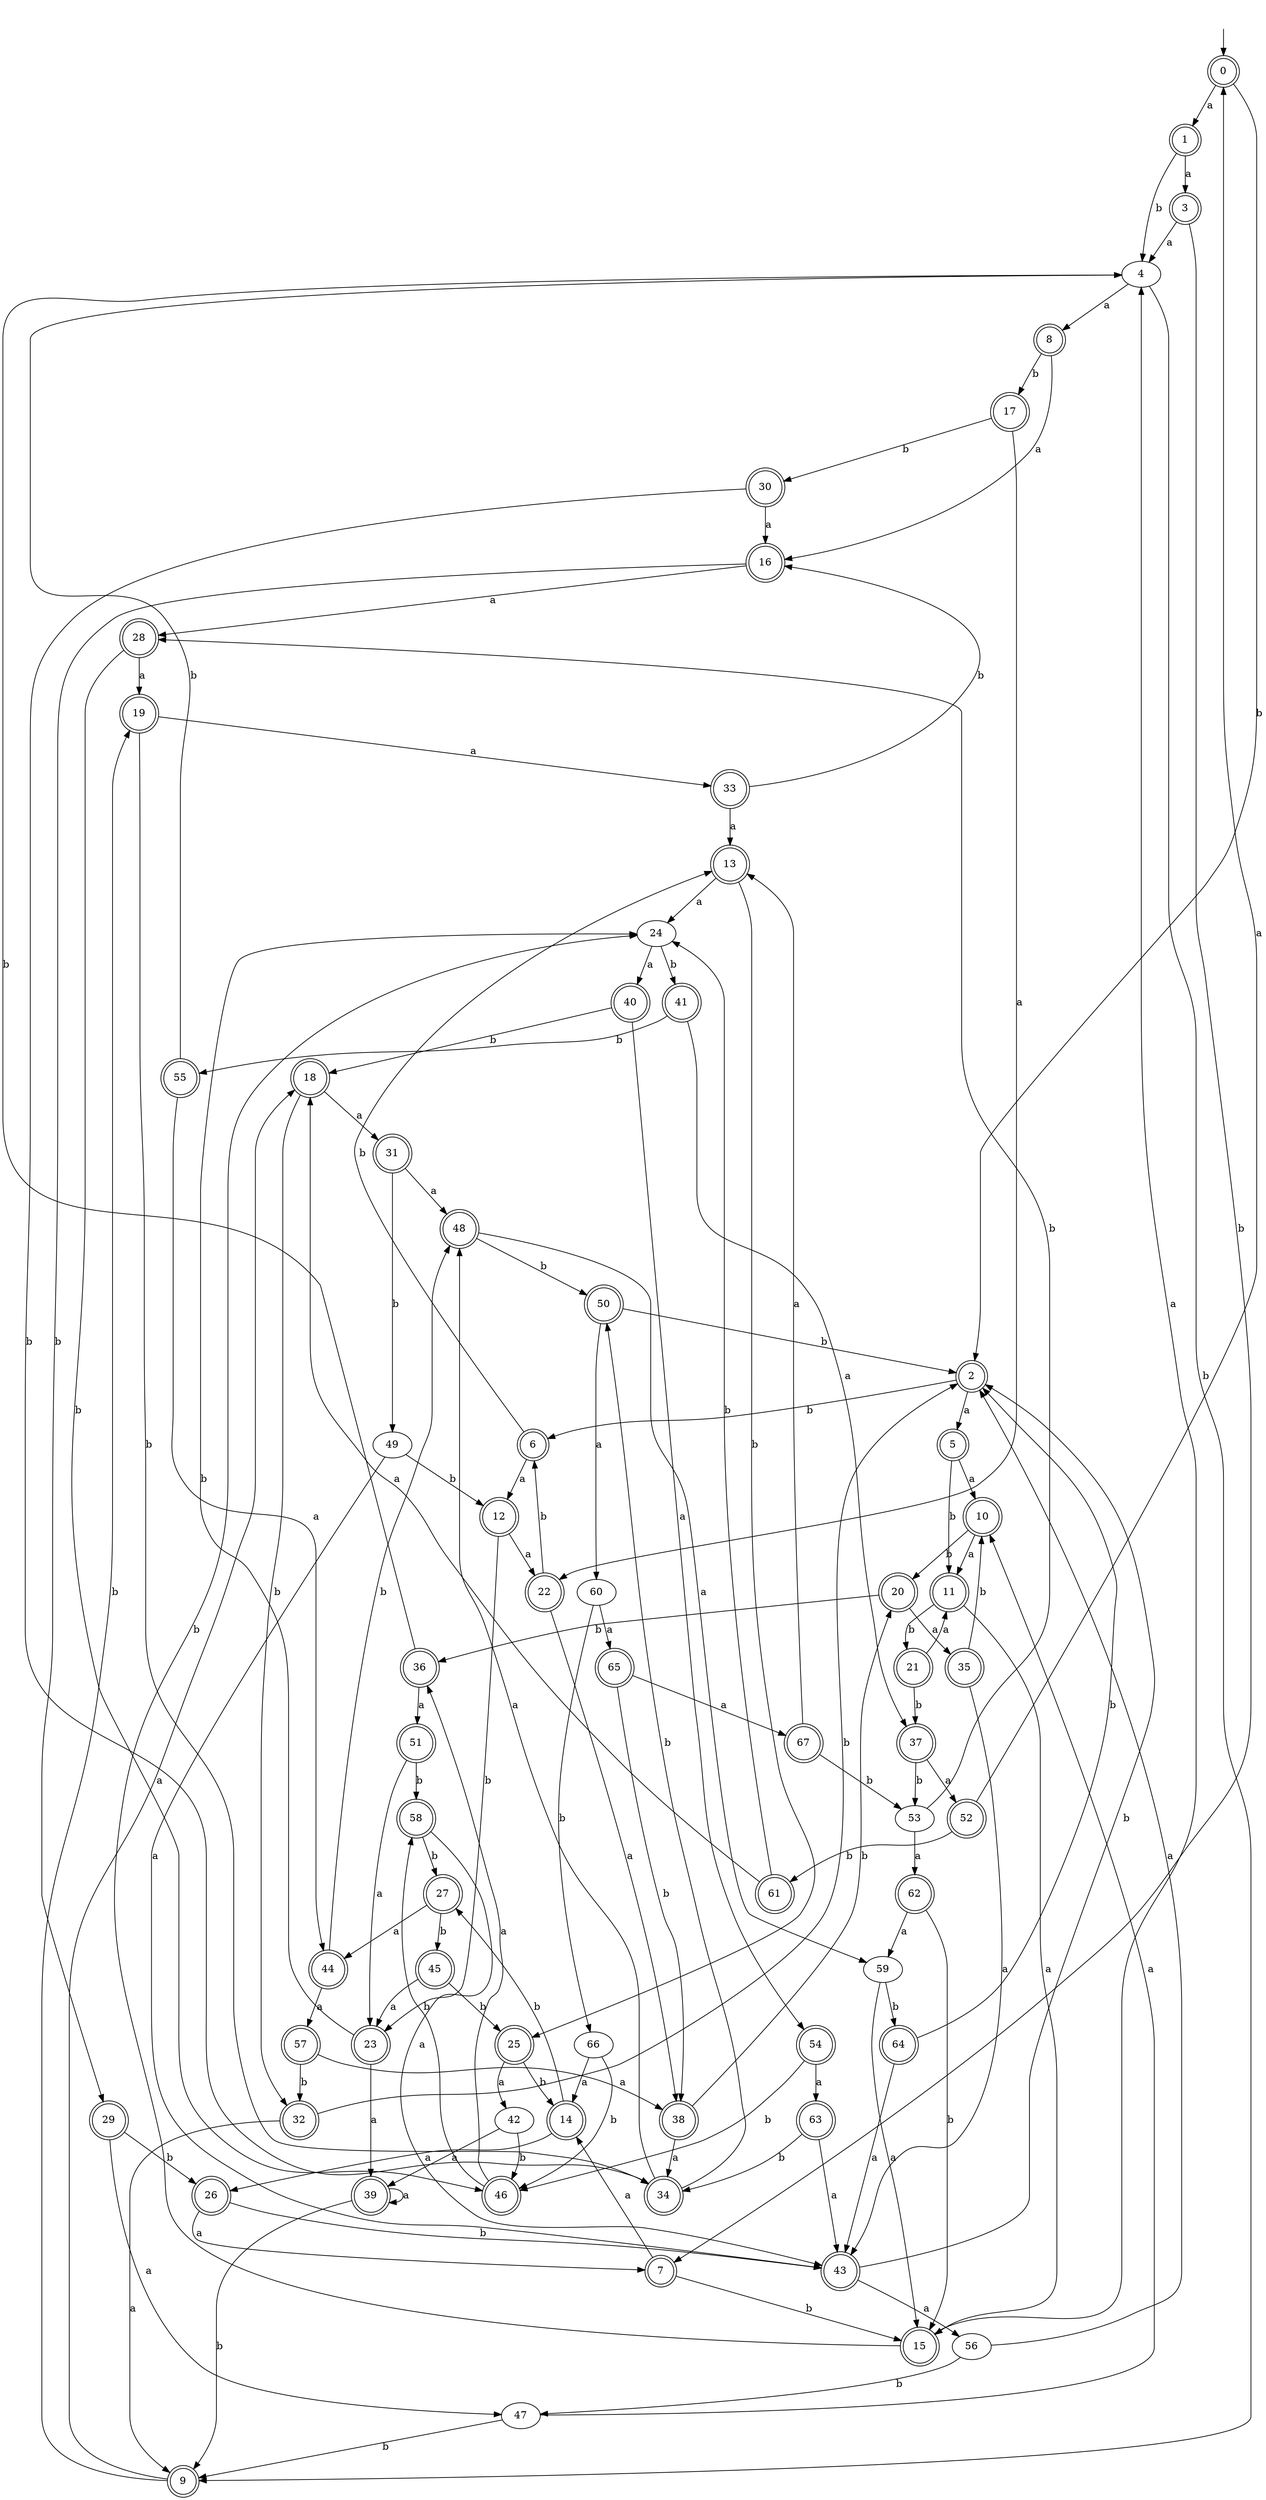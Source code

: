 digraph RandomDFA {
  __start0 [label="", shape=none];
  __start0 -> 0 [label=""];
  0 [shape=circle] [shape=doublecircle]
  0 -> 1 [label="a"]
  0 -> 2 [label="b"]
  1 [shape=doublecircle]
  1 -> 3 [label="a"]
  1 -> 4 [label="b"]
  2 [shape=doublecircle]
  2 -> 5 [label="a"]
  2 -> 6 [label="b"]
  3 [shape=doublecircle]
  3 -> 4 [label="a"]
  3 -> 7 [label="b"]
  4
  4 -> 8 [label="a"]
  4 -> 9 [label="b"]
  5 [shape=doublecircle]
  5 -> 10 [label="a"]
  5 -> 11 [label="b"]
  6 [shape=doublecircle]
  6 -> 12 [label="a"]
  6 -> 13 [label="b"]
  7 [shape=doublecircle]
  7 -> 14 [label="a"]
  7 -> 15 [label="b"]
  8 [shape=doublecircle]
  8 -> 16 [label="a"]
  8 -> 17 [label="b"]
  9 [shape=doublecircle]
  9 -> 18 [label="a"]
  9 -> 19 [label="b"]
  10 [shape=doublecircle]
  10 -> 11 [label="a"]
  10 -> 20 [label="b"]
  11 [shape=doublecircle]
  11 -> 15 [label="a"]
  11 -> 21 [label="b"]
  12 [shape=doublecircle]
  12 -> 22 [label="a"]
  12 -> 23 [label="b"]
  13 [shape=doublecircle]
  13 -> 24 [label="a"]
  13 -> 25 [label="b"]
  14 [shape=doublecircle]
  14 -> 26 [label="a"]
  14 -> 27 [label="b"]
  15 [shape=doublecircle]
  15 -> 4 [label="a"]
  15 -> 24 [label="b"]
  16 [shape=doublecircle]
  16 -> 28 [label="a"]
  16 -> 29 [label="b"]
  17 [shape=doublecircle]
  17 -> 22 [label="a"]
  17 -> 30 [label="b"]
  18 [shape=doublecircle]
  18 -> 31 [label="a"]
  18 -> 32 [label="b"]
  19 [shape=doublecircle]
  19 -> 33 [label="a"]
  19 -> 34 [label="b"]
  20 [shape=doublecircle]
  20 -> 35 [label="a"]
  20 -> 36 [label="b"]
  21 [shape=doublecircle]
  21 -> 11 [label="a"]
  21 -> 37 [label="b"]
  22 [shape=doublecircle]
  22 -> 38 [label="a"]
  22 -> 6 [label="b"]
  23 [shape=doublecircle]
  23 -> 39 [label="a"]
  23 -> 24 [label="b"]
  24
  24 -> 40 [label="a"]
  24 -> 41 [label="b"]
  25 [shape=doublecircle]
  25 -> 42 [label="a"]
  25 -> 14 [label="b"]
  26 [shape=doublecircle]
  26 -> 7 [label="a"]
  26 -> 43 [label="b"]
  27 [shape=doublecircle]
  27 -> 44 [label="a"]
  27 -> 45 [label="b"]
  28 [shape=doublecircle]
  28 -> 19 [label="a"]
  28 -> 46 [label="b"]
  29 [shape=doublecircle]
  29 -> 47 [label="a"]
  29 -> 26 [label="b"]
  30 [shape=doublecircle]
  30 -> 16 [label="a"]
  30 -> 34 [label="b"]
  31 [shape=doublecircle]
  31 -> 48 [label="a"]
  31 -> 49 [label="b"]
  32 [shape=doublecircle]
  32 -> 9 [label="a"]
  32 -> 2 [label="b"]
  33 [shape=doublecircle]
  33 -> 13 [label="a"]
  33 -> 16 [label="b"]
  34 [shape=doublecircle]
  34 -> 48 [label="a"]
  34 -> 50 [label="b"]
  35 [shape=doublecircle]
  35 -> 43 [label="a"]
  35 -> 10 [label="b"]
  36 [shape=doublecircle]
  36 -> 51 [label="a"]
  36 -> 4 [label="b"]
  37 [shape=doublecircle]
  37 -> 52 [label="a"]
  37 -> 53 [label="b"]
  38 [shape=doublecircle]
  38 -> 34 [label="a"]
  38 -> 20 [label="b"]
  39 [shape=doublecircle]
  39 -> 39 [label="a"]
  39 -> 9 [label="b"]
  40 [shape=doublecircle]
  40 -> 54 [label="a"]
  40 -> 18 [label="b"]
  41 [shape=doublecircle]
  41 -> 37 [label="a"]
  41 -> 55 [label="b"]
  42
  42 -> 39 [label="a"]
  42 -> 46 [label="b"]
  43 [shape=doublecircle]
  43 -> 56 [label="a"]
  43 -> 2 [label="b"]
  44 [shape=doublecircle]
  44 -> 57 [label="a"]
  44 -> 48 [label="b"]
  45 [shape=doublecircle]
  45 -> 23 [label="a"]
  45 -> 25 [label="b"]
  46 [shape=doublecircle]
  46 -> 36 [label="a"]
  46 -> 58 [label="b"]
  47
  47 -> 10 [label="a"]
  47 -> 9 [label="b"]
  48 [shape=doublecircle]
  48 -> 59 [label="a"]
  48 -> 50 [label="b"]
  49
  49 -> 43 [label="a"]
  49 -> 12 [label="b"]
  50 [shape=doublecircle]
  50 -> 60 [label="a"]
  50 -> 2 [label="b"]
  51 [shape=doublecircle]
  51 -> 23 [label="a"]
  51 -> 58 [label="b"]
  52 [shape=doublecircle]
  52 -> 0 [label="a"]
  52 -> 61 [label="b"]
  53
  53 -> 62 [label="a"]
  53 -> 28 [label="b"]
  54 [shape=doublecircle]
  54 -> 63 [label="a"]
  54 -> 46 [label="b"]
  55 [shape=doublecircle]
  55 -> 44 [label="a"]
  55 -> 4 [label="b"]
  56
  56 -> 2 [label="a"]
  56 -> 47 [label="b"]
  57 [shape=doublecircle]
  57 -> 38 [label="a"]
  57 -> 32 [label="b"]
  58 [shape=doublecircle]
  58 -> 43 [label="a"]
  58 -> 27 [label="b"]
  59
  59 -> 15 [label="a"]
  59 -> 64 [label="b"]
  60
  60 -> 65 [label="a"]
  60 -> 66 [label="b"]
  61 [shape=doublecircle]
  61 -> 18 [label="a"]
  61 -> 24 [label="b"]
  62 [shape=doublecircle]
  62 -> 59 [label="a"]
  62 -> 15 [label="b"]
  63 [shape=doublecircle]
  63 -> 43 [label="a"]
  63 -> 34 [label="b"]
  64 [shape=doublecircle]
  64 -> 43 [label="a"]
  64 -> 2 [label="b"]
  65 [shape=doublecircle]
  65 -> 67 [label="a"]
  65 -> 38 [label="b"]
  66
  66 -> 14 [label="a"]
  66 -> 46 [label="b"]
  67 [shape=doublecircle]
  67 -> 13 [label="a"]
  67 -> 53 [label="b"]
}
